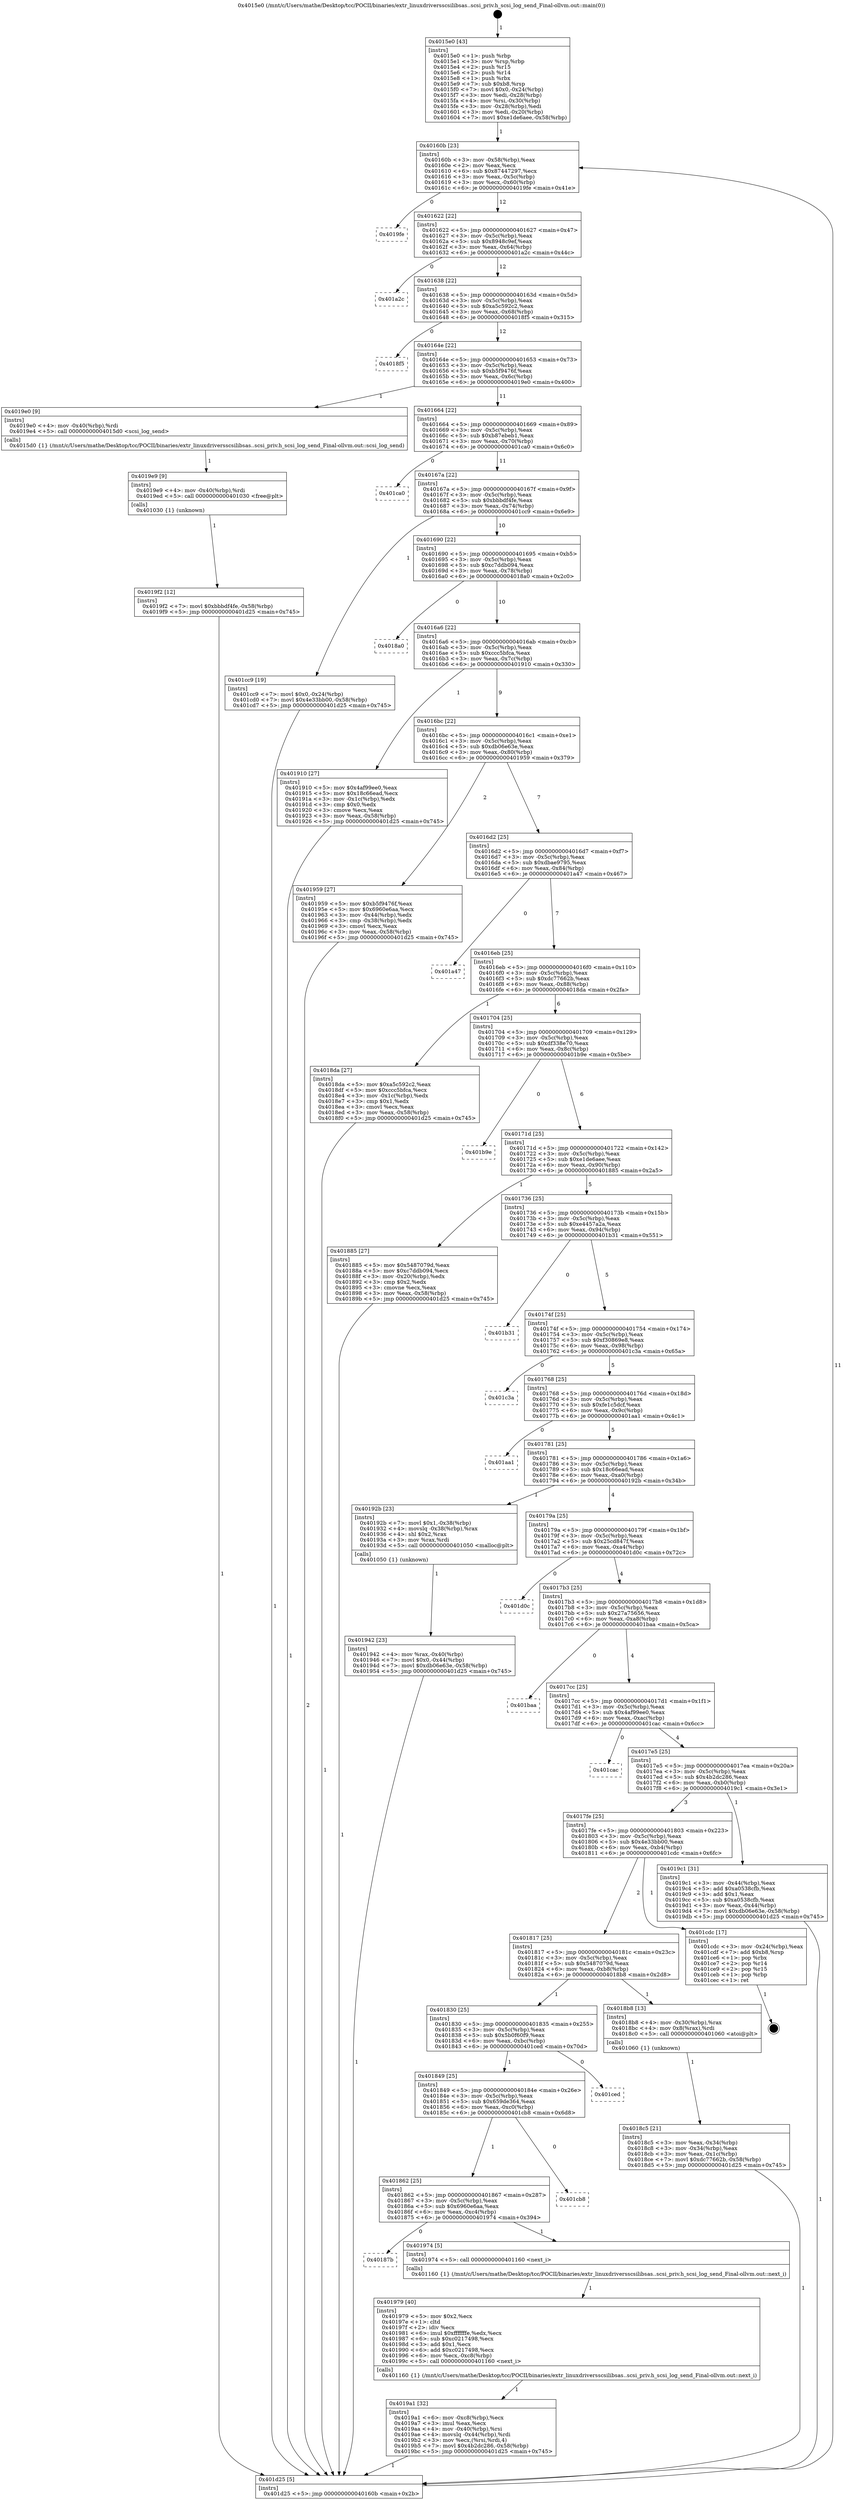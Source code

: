 digraph "0x4015e0" {
  label = "0x4015e0 (/mnt/c/Users/mathe/Desktop/tcc/POCII/binaries/extr_linuxdriversscsilibsas..scsi_priv.h_scsi_log_send_Final-ollvm.out::main(0))"
  labelloc = "t"
  node[shape=record]

  Entry [label="",width=0.3,height=0.3,shape=circle,fillcolor=black,style=filled]
  "0x40160b" [label="{
     0x40160b [23]\l
     | [instrs]\l
     &nbsp;&nbsp;0x40160b \<+3\>: mov -0x58(%rbp),%eax\l
     &nbsp;&nbsp;0x40160e \<+2\>: mov %eax,%ecx\l
     &nbsp;&nbsp;0x401610 \<+6\>: sub $0x87447297,%ecx\l
     &nbsp;&nbsp;0x401616 \<+3\>: mov %eax,-0x5c(%rbp)\l
     &nbsp;&nbsp;0x401619 \<+3\>: mov %ecx,-0x60(%rbp)\l
     &nbsp;&nbsp;0x40161c \<+6\>: je 00000000004019fe \<main+0x41e\>\l
  }"]
  "0x4019fe" [label="{
     0x4019fe\l
  }", style=dashed]
  "0x401622" [label="{
     0x401622 [22]\l
     | [instrs]\l
     &nbsp;&nbsp;0x401622 \<+5\>: jmp 0000000000401627 \<main+0x47\>\l
     &nbsp;&nbsp;0x401627 \<+3\>: mov -0x5c(%rbp),%eax\l
     &nbsp;&nbsp;0x40162a \<+5\>: sub $0x8948c9ef,%eax\l
     &nbsp;&nbsp;0x40162f \<+3\>: mov %eax,-0x64(%rbp)\l
     &nbsp;&nbsp;0x401632 \<+6\>: je 0000000000401a2c \<main+0x44c\>\l
  }"]
  Exit [label="",width=0.3,height=0.3,shape=circle,fillcolor=black,style=filled,peripheries=2]
  "0x401a2c" [label="{
     0x401a2c\l
  }", style=dashed]
  "0x401638" [label="{
     0x401638 [22]\l
     | [instrs]\l
     &nbsp;&nbsp;0x401638 \<+5\>: jmp 000000000040163d \<main+0x5d\>\l
     &nbsp;&nbsp;0x40163d \<+3\>: mov -0x5c(%rbp),%eax\l
     &nbsp;&nbsp;0x401640 \<+5\>: sub $0xa5c592c2,%eax\l
     &nbsp;&nbsp;0x401645 \<+3\>: mov %eax,-0x68(%rbp)\l
     &nbsp;&nbsp;0x401648 \<+6\>: je 00000000004018f5 \<main+0x315\>\l
  }"]
  "0x4019f2" [label="{
     0x4019f2 [12]\l
     | [instrs]\l
     &nbsp;&nbsp;0x4019f2 \<+7\>: movl $0xbbbdf4fe,-0x58(%rbp)\l
     &nbsp;&nbsp;0x4019f9 \<+5\>: jmp 0000000000401d25 \<main+0x745\>\l
  }"]
  "0x4018f5" [label="{
     0x4018f5\l
  }", style=dashed]
  "0x40164e" [label="{
     0x40164e [22]\l
     | [instrs]\l
     &nbsp;&nbsp;0x40164e \<+5\>: jmp 0000000000401653 \<main+0x73\>\l
     &nbsp;&nbsp;0x401653 \<+3\>: mov -0x5c(%rbp),%eax\l
     &nbsp;&nbsp;0x401656 \<+5\>: sub $0xb5f9476f,%eax\l
     &nbsp;&nbsp;0x40165b \<+3\>: mov %eax,-0x6c(%rbp)\l
     &nbsp;&nbsp;0x40165e \<+6\>: je 00000000004019e0 \<main+0x400\>\l
  }"]
  "0x4019e9" [label="{
     0x4019e9 [9]\l
     | [instrs]\l
     &nbsp;&nbsp;0x4019e9 \<+4\>: mov -0x40(%rbp),%rdi\l
     &nbsp;&nbsp;0x4019ed \<+5\>: call 0000000000401030 \<free@plt\>\l
     | [calls]\l
     &nbsp;&nbsp;0x401030 \{1\} (unknown)\l
  }"]
  "0x4019e0" [label="{
     0x4019e0 [9]\l
     | [instrs]\l
     &nbsp;&nbsp;0x4019e0 \<+4\>: mov -0x40(%rbp),%rdi\l
     &nbsp;&nbsp;0x4019e4 \<+5\>: call 00000000004015d0 \<scsi_log_send\>\l
     | [calls]\l
     &nbsp;&nbsp;0x4015d0 \{1\} (/mnt/c/Users/mathe/Desktop/tcc/POCII/binaries/extr_linuxdriversscsilibsas..scsi_priv.h_scsi_log_send_Final-ollvm.out::scsi_log_send)\l
  }"]
  "0x401664" [label="{
     0x401664 [22]\l
     | [instrs]\l
     &nbsp;&nbsp;0x401664 \<+5\>: jmp 0000000000401669 \<main+0x89\>\l
     &nbsp;&nbsp;0x401669 \<+3\>: mov -0x5c(%rbp),%eax\l
     &nbsp;&nbsp;0x40166c \<+5\>: sub $0xb87ebeb1,%eax\l
     &nbsp;&nbsp;0x401671 \<+3\>: mov %eax,-0x70(%rbp)\l
     &nbsp;&nbsp;0x401674 \<+6\>: je 0000000000401ca0 \<main+0x6c0\>\l
  }"]
  "0x4019a1" [label="{
     0x4019a1 [32]\l
     | [instrs]\l
     &nbsp;&nbsp;0x4019a1 \<+6\>: mov -0xc8(%rbp),%ecx\l
     &nbsp;&nbsp;0x4019a7 \<+3\>: imul %eax,%ecx\l
     &nbsp;&nbsp;0x4019aa \<+4\>: mov -0x40(%rbp),%rsi\l
     &nbsp;&nbsp;0x4019ae \<+4\>: movslq -0x44(%rbp),%rdi\l
     &nbsp;&nbsp;0x4019b2 \<+3\>: mov %ecx,(%rsi,%rdi,4)\l
     &nbsp;&nbsp;0x4019b5 \<+7\>: movl $0x4b2dc286,-0x58(%rbp)\l
     &nbsp;&nbsp;0x4019bc \<+5\>: jmp 0000000000401d25 \<main+0x745\>\l
  }"]
  "0x401ca0" [label="{
     0x401ca0\l
  }", style=dashed]
  "0x40167a" [label="{
     0x40167a [22]\l
     | [instrs]\l
     &nbsp;&nbsp;0x40167a \<+5\>: jmp 000000000040167f \<main+0x9f\>\l
     &nbsp;&nbsp;0x40167f \<+3\>: mov -0x5c(%rbp),%eax\l
     &nbsp;&nbsp;0x401682 \<+5\>: sub $0xbbbdf4fe,%eax\l
     &nbsp;&nbsp;0x401687 \<+3\>: mov %eax,-0x74(%rbp)\l
     &nbsp;&nbsp;0x40168a \<+6\>: je 0000000000401cc9 \<main+0x6e9\>\l
  }"]
  "0x401979" [label="{
     0x401979 [40]\l
     | [instrs]\l
     &nbsp;&nbsp;0x401979 \<+5\>: mov $0x2,%ecx\l
     &nbsp;&nbsp;0x40197e \<+1\>: cltd\l
     &nbsp;&nbsp;0x40197f \<+2\>: idiv %ecx\l
     &nbsp;&nbsp;0x401981 \<+6\>: imul $0xfffffffe,%edx,%ecx\l
     &nbsp;&nbsp;0x401987 \<+6\>: sub $0xc0217498,%ecx\l
     &nbsp;&nbsp;0x40198d \<+3\>: add $0x1,%ecx\l
     &nbsp;&nbsp;0x401990 \<+6\>: add $0xc0217498,%ecx\l
     &nbsp;&nbsp;0x401996 \<+6\>: mov %ecx,-0xc8(%rbp)\l
     &nbsp;&nbsp;0x40199c \<+5\>: call 0000000000401160 \<next_i\>\l
     | [calls]\l
     &nbsp;&nbsp;0x401160 \{1\} (/mnt/c/Users/mathe/Desktop/tcc/POCII/binaries/extr_linuxdriversscsilibsas..scsi_priv.h_scsi_log_send_Final-ollvm.out::next_i)\l
  }"]
  "0x401cc9" [label="{
     0x401cc9 [19]\l
     | [instrs]\l
     &nbsp;&nbsp;0x401cc9 \<+7\>: movl $0x0,-0x24(%rbp)\l
     &nbsp;&nbsp;0x401cd0 \<+7\>: movl $0x4e33bb00,-0x58(%rbp)\l
     &nbsp;&nbsp;0x401cd7 \<+5\>: jmp 0000000000401d25 \<main+0x745\>\l
  }"]
  "0x401690" [label="{
     0x401690 [22]\l
     | [instrs]\l
     &nbsp;&nbsp;0x401690 \<+5\>: jmp 0000000000401695 \<main+0xb5\>\l
     &nbsp;&nbsp;0x401695 \<+3\>: mov -0x5c(%rbp),%eax\l
     &nbsp;&nbsp;0x401698 \<+5\>: sub $0xc7ddb094,%eax\l
     &nbsp;&nbsp;0x40169d \<+3\>: mov %eax,-0x78(%rbp)\l
     &nbsp;&nbsp;0x4016a0 \<+6\>: je 00000000004018a0 \<main+0x2c0\>\l
  }"]
  "0x40187b" [label="{
     0x40187b\l
  }", style=dashed]
  "0x4018a0" [label="{
     0x4018a0\l
  }", style=dashed]
  "0x4016a6" [label="{
     0x4016a6 [22]\l
     | [instrs]\l
     &nbsp;&nbsp;0x4016a6 \<+5\>: jmp 00000000004016ab \<main+0xcb\>\l
     &nbsp;&nbsp;0x4016ab \<+3\>: mov -0x5c(%rbp),%eax\l
     &nbsp;&nbsp;0x4016ae \<+5\>: sub $0xccc5bfca,%eax\l
     &nbsp;&nbsp;0x4016b3 \<+3\>: mov %eax,-0x7c(%rbp)\l
     &nbsp;&nbsp;0x4016b6 \<+6\>: je 0000000000401910 \<main+0x330\>\l
  }"]
  "0x401974" [label="{
     0x401974 [5]\l
     | [instrs]\l
     &nbsp;&nbsp;0x401974 \<+5\>: call 0000000000401160 \<next_i\>\l
     | [calls]\l
     &nbsp;&nbsp;0x401160 \{1\} (/mnt/c/Users/mathe/Desktop/tcc/POCII/binaries/extr_linuxdriversscsilibsas..scsi_priv.h_scsi_log_send_Final-ollvm.out::next_i)\l
  }"]
  "0x401910" [label="{
     0x401910 [27]\l
     | [instrs]\l
     &nbsp;&nbsp;0x401910 \<+5\>: mov $0x4af99ee0,%eax\l
     &nbsp;&nbsp;0x401915 \<+5\>: mov $0x18c66ead,%ecx\l
     &nbsp;&nbsp;0x40191a \<+3\>: mov -0x1c(%rbp),%edx\l
     &nbsp;&nbsp;0x40191d \<+3\>: cmp $0x0,%edx\l
     &nbsp;&nbsp;0x401920 \<+3\>: cmove %ecx,%eax\l
     &nbsp;&nbsp;0x401923 \<+3\>: mov %eax,-0x58(%rbp)\l
     &nbsp;&nbsp;0x401926 \<+5\>: jmp 0000000000401d25 \<main+0x745\>\l
  }"]
  "0x4016bc" [label="{
     0x4016bc [22]\l
     | [instrs]\l
     &nbsp;&nbsp;0x4016bc \<+5\>: jmp 00000000004016c1 \<main+0xe1\>\l
     &nbsp;&nbsp;0x4016c1 \<+3\>: mov -0x5c(%rbp),%eax\l
     &nbsp;&nbsp;0x4016c4 \<+5\>: sub $0xdb06e63e,%eax\l
     &nbsp;&nbsp;0x4016c9 \<+3\>: mov %eax,-0x80(%rbp)\l
     &nbsp;&nbsp;0x4016cc \<+6\>: je 0000000000401959 \<main+0x379\>\l
  }"]
  "0x401862" [label="{
     0x401862 [25]\l
     | [instrs]\l
     &nbsp;&nbsp;0x401862 \<+5\>: jmp 0000000000401867 \<main+0x287\>\l
     &nbsp;&nbsp;0x401867 \<+3\>: mov -0x5c(%rbp),%eax\l
     &nbsp;&nbsp;0x40186a \<+5\>: sub $0x6960e6aa,%eax\l
     &nbsp;&nbsp;0x40186f \<+6\>: mov %eax,-0xc4(%rbp)\l
     &nbsp;&nbsp;0x401875 \<+6\>: je 0000000000401974 \<main+0x394\>\l
  }"]
  "0x401959" [label="{
     0x401959 [27]\l
     | [instrs]\l
     &nbsp;&nbsp;0x401959 \<+5\>: mov $0xb5f9476f,%eax\l
     &nbsp;&nbsp;0x40195e \<+5\>: mov $0x6960e6aa,%ecx\l
     &nbsp;&nbsp;0x401963 \<+3\>: mov -0x44(%rbp),%edx\l
     &nbsp;&nbsp;0x401966 \<+3\>: cmp -0x38(%rbp),%edx\l
     &nbsp;&nbsp;0x401969 \<+3\>: cmovl %ecx,%eax\l
     &nbsp;&nbsp;0x40196c \<+3\>: mov %eax,-0x58(%rbp)\l
     &nbsp;&nbsp;0x40196f \<+5\>: jmp 0000000000401d25 \<main+0x745\>\l
  }"]
  "0x4016d2" [label="{
     0x4016d2 [25]\l
     | [instrs]\l
     &nbsp;&nbsp;0x4016d2 \<+5\>: jmp 00000000004016d7 \<main+0xf7\>\l
     &nbsp;&nbsp;0x4016d7 \<+3\>: mov -0x5c(%rbp),%eax\l
     &nbsp;&nbsp;0x4016da \<+5\>: sub $0xdbae9795,%eax\l
     &nbsp;&nbsp;0x4016df \<+6\>: mov %eax,-0x84(%rbp)\l
     &nbsp;&nbsp;0x4016e5 \<+6\>: je 0000000000401a47 \<main+0x467\>\l
  }"]
  "0x401cb8" [label="{
     0x401cb8\l
  }", style=dashed]
  "0x401a47" [label="{
     0x401a47\l
  }", style=dashed]
  "0x4016eb" [label="{
     0x4016eb [25]\l
     | [instrs]\l
     &nbsp;&nbsp;0x4016eb \<+5\>: jmp 00000000004016f0 \<main+0x110\>\l
     &nbsp;&nbsp;0x4016f0 \<+3\>: mov -0x5c(%rbp),%eax\l
     &nbsp;&nbsp;0x4016f3 \<+5\>: sub $0xdc77662b,%eax\l
     &nbsp;&nbsp;0x4016f8 \<+6\>: mov %eax,-0x88(%rbp)\l
     &nbsp;&nbsp;0x4016fe \<+6\>: je 00000000004018da \<main+0x2fa\>\l
  }"]
  "0x401849" [label="{
     0x401849 [25]\l
     | [instrs]\l
     &nbsp;&nbsp;0x401849 \<+5\>: jmp 000000000040184e \<main+0x26e\>\l
     &nbsp;&nbsp;0x40184e \<+3\>: mov -0x5c(%rbp),%eax\l
     &nbsp;&nbsp;0x401851 \<+5\>: sub $0x659de364,%eax\l
     &nbsp;&nbsp;0x401856 \<+6\>: mov %eax,-0xc0(%rbp)\l
     &nbsp;&nbsp;0x40185c \<+6\>: je 0000000000401cb8 \<main+0x6d8\>\l
  }"]
  "0x4018da" [label="{
     0x4018da [27]\l
     | [instrs]\l
     &nbsp;&nbsp;0x4018da \<+5\>: mov $0xa5c592c2,%eax\l
     &nbsp;&nbsp;0x4018df \<+5\>: mov $0xccc5bfca,%ecx\l
     &nbsp;&nbsp;0x4018e4 \<+3\>: mov -0x1c(%rbp),%edx\l
     &nbsp;&nbsp;0x4018e7 \<+3\>: cmp $0x1,%edx\l
     &nbsp;&nbsp;0x4018ea \<+3\>: cmovl %ecx,%eax\l
     &nbsp;&nbsp;0x4018ed \<+3\>: mov %eax,-0x58(%rbp)\l
     &nbsp;&nbsp;0x4018f0 \<+5\>: jmp 0000000000401d25 \<main+0x745\>\l
  }"]
  "0x401704" [label="{
     0x401704 [25]\l
     | [instrs]\l
     &nbsp;&nbsp;0x401704 \<+5\>: jmp 0000000000401709 \<main+0x129\>\l
     &nbsp;&nbsp;0x401709 \<+3\>: mov -0x5c(%rbp),%eax\l
     &nbsp;&nbsp;0x40170c \<+5\>: sub $0xdf338e70,%eax\l
     &nbsp;&nbsp;0x401711 \<+6\>: mov %eax,-0x8c(%rbp)\l
     &nbsp;&nbsp;0x401717 \<+6\>: je 0000000000401b9e \<main+0x5be\>\l
  }"]
  "0x401ced" [label="{
     0x401ced\l
  }", style=dashed]
  "0x401b9e" [label="{
     0x401b9e\l
  }", style=dashed]
  "0x40171d" [label="{
     0x40171d [25]\l
     | [instrs]\l
     &nbsp;&nbsp;0x40171d \<+5\>: jmp 0000000000401722 \<main+0x142\>\l
     &nbsp;&nbsp;0x401722 \<+3\>: mov -0x5c(%rbp),%eax\l
     &nbsp;&nbsp;0x401725 \<+5\>: sub $0xe1de6aee,%eax\l
     &nbsp;&nbsp;0x40172a \<+6\>: mov %eax,-0x90(%rbp)\l
     &nbsp;&nbsp;0x401730 \<+6\>: je 0000000000401885 \<main+0x2a5\>\l
  }"]
  "0x401942" [label="{
     0x401942 [23]\l
     | [instrs]\l
     &nbsp;&nbsp;0x401942 \<+4\>: mov %rax,-0x40(%rbp)\l
     &nbsp;&nbsp;0x401946 \<+7\>: movl $0x0,-0x44(%rbp)\l
     &nbsp;&nbsp;0x40194d \<+7\>: movl $0xdb06e63e,-0x58(%rbp)\l
     &nbsp;&nbsp;0x401954 \<+5\>: jmp 0000000000401d25 \<main+0x745\>\l
  }"]
  "0x401885" [label="{
     0x401885 [27]\l
     | [instrs]\l
     &nbsp;&nbsp;0x401885 \<+5\>: mov $0x5487079d,%eax\l
     &nbsp;&nbsp;0x40188a \<+5\>: mov $0xc7ddb094,%ecx\l
     &nbsp;&nbsp;0x40188f \<+3\>: mov -0x20(%rbp),%edx\l
     &nbsp;&nbsp;0x401892 \<+3\>: cmp $0x2,%edx\l
     &nbsp;&nbsp;0x401895 \<+3\>: cmovne %ecx,%eax\l
     &nbsp;&nbsp;0x401898 \<+3\>: mov %eax,-0x58(%rbp)\l
     &nbsp;&nbsp;0x40189b \<+5\>: jmp 0000000000401d25 \<main+0x745\>\l
  }"]
  "0x401736" [label="{
     0x401736 [25]\l
     | [instrs]\l
     &nbsp;&nbsp;0x401736 \<+5\>: jmp 000000000040173b \<main+0x15b\>\l
     &nbsp;&nbsp;0x40173b \<+3\>: mov -0x5c(%rbp),%eax\l
     &nbsp;&nbsp;0x40173e \<+5\>: sub $0xe4457a2a,%eax\l
     &nbsp;&nbsp;0x401743 \<+6\>: mov %eax,-0x94(%rbp)\l
     &nbsp;&nbsp;0x401749 \<+6\>: je 0000000000401b31 \<main+0x551\>\l
  }"]
  "0x401d25" [label="{
     0x401d25 [5]\l
     | [instrs]\l
     &nbsp;&nbsp;0x401d25 \<+5\>: jmp 000000000040160b \<main+0x2b\>\l
  }"]
  "0x4015e0" [label="{
     0x4015e0 [43]\l
     | [instrs]\l
     &nbsp;&nbsp;0x4015e0 \<+1\>: push %rbp\l
     &nbsp;&nbsp;0x4015e1 \<+3\>: mov %rsp,%rbp\l
     &nbsp;&nbsp;0x4015e4 \<+2\>: push %r15\l
     &nbsp;&nbsp;0x4015e6 \<+2\>: push %r14\l
     &nbsp;&nbsp;0x4015e8 \<+1\>: push %rbx\l
     &nbsp;&nbsp;0x4015e9 \<+7\>: sub $0xb8,%rsp\l
     &nbsp;&nbsp;0x4015f0 \<+7\>: movl $0x0,-0x24(%rbp)\l
     &nbsp;&nbsp;0x4015f7 \<+3\>: mov %edi,-0x28(%rbp)\l
     &nbsp;&nbsp;0x4015fa \<+4\>: mov %rsi,-0x30(%rbp)\l
     &nbsp;&nbsp;0x4015fe \<+3\>: mov -0x28(%rbp),%edi\l
     &nbsp;&nbsp;0x401601 \<+3\>: mov %edi,-0x20(%rbp)\l
     &nbsp;&nbsp;0x401604 \<+7\>: movl $0xe1de6aee,-0x58(%rbp)\l
  }"]
  "0x4018c5" [label="{
     0x4018c5 [21]\l
     | [instrs]\l
     &nbsp;&nbsp;0x4018c5 \<+3\>: mov %eax,-0x34(%rbp)\l
     &nbsp;&nbsp;0x4018c8 \<+3\>: mov -0x34(%rbp),%eax\l
     &nbsp;&nbsp;0x4018cb \<+3\>: mov %eax,-0x1c(%rbp)\l
     &nbsp;&nbsp;0x4018ce \<+7\>: movl $0xdc77662b,-0x58(%rbp)\l
     &nbsp;&nbsp;0x4018d5 \<+5\>: jmp 0000000000401d25 \<main+0x745\>\l
  }"]
  "0x401b31" [label="{
     0x401b31\l
  }", style=dashed]
  "0x40174f" [label="{
     0x40174f [25]\l
     | [instrs]\l
     &nbsp;&nbsp;0x40174f \<+5\>: jmp 0000000000401754 \<main+0x174\>\l
     &nbsp;&nbsp;0x401754 \<+3\>: mov -0x5c(%rbp),%eax\l
     &nbsp;&nbsp;0x401757 \<+5\>: sub $0xf30869e8,%eax\l
     &nbsp;&nbsp;0x40175c \<+6\>: mov %eax,-0x98(%rbp)\l
     &nbsp;&nbsp;0x401762 \<+6\>: je 0000000000401c3a \<main+0x65a\>\l
  }"]
  "0x401830" [label="{
     0x401830 [25]\l
     | [instrs]\l
     &nbsp;&nbsp;0x401830 \<+5\>: jmp 0000000000401835 \<main+0x255\>\l
     &nbsp;&nbsp;0x401835 \<+3\>: mov -0x5c(%rbp),%eax\l
     &nbsp;&nbsp;0x401838 \<+5\>: sub $0x5b0f60f9,%eax\l
     &nbsp;&nbsp;0x40183d \<+6\>: mov %eax,-0xbc(%rbp)\l
     &nbsp;&nbsp;0x401843 \<+6\>: je 0000000000401ced \<main+0x70d\>\l
  }"]
  "0x401c3a" [label="{
     0x401c3a\l
  }", style=dashed]
  "0x401768" [label="{
     0x401768 [25]\l
     | [instrs]\l
     &nbsp;&nbsp;0x401768 \<+5\>: jmp 000000000040176d \<main+0x18d\>\l
     &nbsp;&nbsp;0x40176d \<+3\>: mov -0x5c(%rbp),%eax\l
     &nbsp;&nbsp;0x401770 \<+5\>: sub $0xfe1c5dcf,%eax\l
     &nbsp;&nbsp;0x401775 \<+6\>: mov %eax,-0x9c(%rbp)\l
     &nbsp;&nbsp;0x40177b \<+6\>: je 0000000000401aa1 \<main+0x4c1\>\l
  }"]
  "0x4018b8" [label="{
     0x4018b8 [13]\l
     | [instrs]\l
     &nbsp;&nbsp;0x4018b8 \<+4\>: mov -0x30(%rbp),%rax\l
     &nbsp;&nbsp;0x4018bc \<+4\>: mov 0x8(%rax),%rdi\l
     &nbsp;&nbsp;0x4018c0 \<+5\>: call 0000000000401060 \<atoi@plt\>\l
     | [calls]\l
     &nbsp;&nbsp;0x401060 \{1\} (unknown)\l
  }"]
  "0x401aa1" [label="{
     0x401aa1\l
  }", style=dashed]
  "0x401781" [label="{
     0x401781 [25]\l
     | [instrs]\l
     &nbsp;&nbsp;0x401781 \<+5\>: jmp 0000000000401786 \<main+0x1a6\>\l
     &nbsp;&nbsp;0x401786 \<+3\>: mov -0x5c(%rbp),%eax\l
     &nbsp;&nbsp;0x401789 \<+5\>: sub $0x18c66ead,%eax\l
     &nbsp;&nbsp;0x40178e \<+6\>: mov %eax,-0xa0(%rbp)\l
     &nbsp;&nbsp;0x401794 \<+6\>: je 000000000040192b \<main+0x34b\>\l
  }"]
  "0x401817" [label="{
     0x401817 [25]\l
     | [instrs]\l
     &nbsp;&nbsp;0x401817 \<+5\>: jmp 000000000040181c \<main+0x23c\>\l
     &nbsp;&nbsp;0x40181c \<+3\>: mov -0x5c(%rbp),%eax\l
     &nbsp;&nbsp;0x40181f \<+5\>: sub $0x5487079d,%eax\l
     &nbsp;&nbsp;0x401824 \<+6\>: mov %eax,-0xb8(%rbp)\l
     &nbsp;&nbsp;0x40182a \<+6\>: je 00000000004018b8 \<main+0x2d8\>\l
  }"]
  "0x40192b" [label="{
     0x40192b [23]\l
     | [instrs]\l
     &nbsp;&nbsp;0x40192b \<+7\>: movl $0x1,-0x38(%rbp)\l
     &nbsp;&nbsp;0x401932 \<+4\>: movslq -0x38(%rbp),%rax\l
     &nbsp;&nbsp;0x401936 \<+4\>: shl $0x2,%rax\l
     &nbsp;&nbsp;0x40193a \<+3\>: mov %rax,%rdi\l
     &nbsp;&nbsp;0x40193d \<+5\>: call 0000000000401050 \<malloc@plt\>\l
     | [calls]\l
     &nbsp;&nbsp;0x401050 \{1\} (unknown)\l
  }"]
  "0x40179a" [label="{
     0x40179a [25]\l
     | [instrs]\l
     &nbsp;&nbsp;0x40179a \<+5\>: jmp 000000000040179f \<main+0x1bf\>\l
     &nbsp;&nbsp;0x40179f \<+3\>: mov -0x5c(%rbp),%eax\l
     &nbsp;&nbsp;0x4017a2 \<+5\>: sub $0x25cd847f,%eax\l
     &nbsp;&nbsp;0x4017a7 \<+6\>: mov %eax,-0xa4(%rbp)\l
     &nbsp;&nbsp;0x4017ad \<+6\>: je 0000000000401d0c \<main+0x72c\>\l
  }"]
  "0x401cdc" [label="{
     0x401cdc [17]\l
     | [instrs]\l
     &nbsp;&nbsp;0x401cdc \<+3\>: mov -0x24(%rbp),%eax\l
     &nbsp;&nbsp;0x401cdf \<+7\>: add $0xb8,%rsp\l
     &nbsp;&nbsp;0x401ce6 \<+1\>: pop %rbx\l
     &nbsp;&nbsp;0x401ce7 \<+2\>: pop %r14\l
     &nbsp;&nbsp;0x401ce9 \<+2\>: pop %r15\l
     &nbsp;&nbsp;0x401ceb \<+1\>: pop %rbp\l
     &nbsp;&nbsp;0x401cec \<+1\>: ret\l
  }"]
  "0x401d0c" [label="{
     0x401d0c\l
  }", style=dashed]
  "0x4017b3" [label="{
     0x4017b3 [25]\l
     | [instrs]\l
     &nbsp;&nbsp;0x4017b3 \<+5\>: jmp 00000000004017b8 \<main+0x1d8\>\l
     &nbsp;&nbsp;0x4017b8 \<+3\>: mov -0x5c(%rbp),%eax\l
     &nbsp;&nbsp;0x4017bb \<+5\>: sub $0x27a75656,%eax\l
     &nbsp;&nbsp;0x4017c0 \<+6\>: mov %eax,-0xa8(%rbp)\l
     &nbsp;&nbsp;0x4017c6 \<+6\>: je 0000000000401baa \<main+0x5ca\>\l
  }"]
  "0x4017fe" [label="{
     0x4017fe [25]\l
     | [instrs]\l
     &nbsp;&nbsp;0x4017fe \<+5\>: jmp 0000000000401803 \<main+0x223\>\l
     &nbsp;&nbsp;0x401803 \<+3\>: mov -0x5c(%rbp),%eax\l
     &nbsp;&nbsp;0x401806 \<+5\>: sub $0x4e33bb00,%eax\l
     &nbsp;&nbsp;0x40180b \<+6\>: mov %eax,-0xb4(%rbp)\l
     &nbsp;&nbsp;0x401811 \<+6\>: je 0000000000401cdc \<main+0x6fc\>\l
  }"]
  "0x401baa" [label="{
     0x401baa\l
  }", style=dashed]
  "0x4017cc" [label="{
     0x4017cc [25]\l
     | [instrs]\l
     &nbsp;&nbsp;0x4017cc \<+5\>: jmp 00000000004017d1 \<main+0x1f1\>\l
     &nbsp;&nbsp;0x4017d1 \<+3\>: mov -0x5c(%rbp),%eax\l
     &nbsp;&nbsp;0x4017d4 \<+5\>: sub $0x4af99ee0,%eax\l
     &nbsp;&nbsp;0x4017d9 \<+6\>: mov %eax,-0xac(%rbp)\l
     &nbsp;&nbsp;0x4017df \<+6\>: je 0000000000401cac \<main+0x6cc\>\l
  }"]
  "0x4019c1" [label="{
     0x4019c1 [31]\l
     | [instrs]\l
     &nbsp;&nbsp;0x4019c1 \<+3\>: mov -0x44(%rbp),%eax\l
     &nbsp;&nbsp;0x4019c4 \<+5\>: add $0xa0538cfb,%eax\l
     &nbsp;&nbsp;0x4019c9 \<+3\>: add $0x1,%eax\l
     &nbsp;&nbsp;0x4019cc \<+5\>: sub $0xa0538cfb,%eax\l
     &nbsp;&nbsp;0x4019d1 \<+3\>: mov %eax,-0x44(%rbp)\l
     &nbsp;&nbsp;0x4019d4 \<+7\>: movl $0xdb06e63e,-0x58(%rbp)\l
     &nbsp;&nbsp;0x4019db \<+5\>: jmp 0000000000401d25 \<main+0x745\>\l
  }"]
  "0x401cac" [label="{
     0x401cac\l
  }", style=dashed]
  "0x4017e5" [label="{
     0x4017e5 [25]\l
     | [instrs]\l
     &nbsp;&nbsp;0x4017e5 \<+5\>: jmp 00000000004017ea \<main+0x20a\>\l
     &nbsp;&nbsp;0x4017ea \<+3\>: mov -0x5c(%rbp),%eax\l
     &nbsp;&nbsp;0x4017ed \<+5\>: sub $0x4b2dc286,%eax\l
     &nbsp;&nbsp;0x4017f2 \<+6\>: mov %eax,-0xb0(%rbp)\l
     &nbsp;&nbsp;0x4017f8 \<+6\>: je 00000000004019c1 \<main+0x3e1\>\l
  }"]
  Entry -> "0x4015e0" [label=" 1"]
  "0x40160b" -> "0x4019fe" [label=" 0"]
  "0x40160b" -> "0x401622" [label=" 12"]
  "0x401cdc" -> Exit [label=" 1"]
  "0x401622" -> "0x401a2c" [label=" 0"]
  "0x401622" -> "0x401638" [label=" 12"]
  "0x401cc9" -> "0x401d25" [label=" 1"]
  "0x401638" -> "0x4018f5" [label=" 0"]
  "0x401638" -> "0x40164e" [label=" 12"]
  "0x4019f2" -> "0x401d25" [label=" 1"]
  "0x40164e" -> "0x4019e0" [label=" 1"]
  "0x40164e" -> "0x401664" [label=" 11"]
  "0x4019e9" -> "0x4019f2" [label=" 1"]
  "0x401664" -> "0x401ca0" [label=" 0"]
  "0x401664" -> "0x40167a" [label=" 11"]
  "0x4019e0" -> "0x4019e9" [label=" 1"]
  "0x40167a" -> "0x401cc9" [label=" 1"]
  "0x40167a" -> "0x401690" [label=" 10"]
  "0x4019c1" -> "0x401d25" [label=" 1"]
  "0x401690" -> "0x4018a0" [label=" 0"]
  "0x401690" -> "0x4016a6" [label=" 10"]
  "0x4019a1" -> "0x401d25" [label=" 1"]
  "0x4016a6" -> "0x401910" [label=" 1"]
  "0x4016a6" -> "0x4016bc" [label=" 9"]
  "0x401979" -> "0x4019a1" [label=" 1"]
  "0x4016bc" -> "0x401959" [label=" 2"]
  "0x4016bc" -> "0x4016d2" [label=" 7"]
  "0x401862" -> "0x40187b" [label=" 0"]
  "0x4016d2" -> "0x401a47" [label=" 0"]
  "0x4016d2" -> "0x4016eb" [label=" 7"]
  "0x401862" -> "0x401974" [label=" 1"]
  "0x4016eb" -> "0x4018da" [label=" 1"]
  "0x4016eb" -> "0x401704" [label=" 6"]
  "0x401849" -> "0x401862" [label=" 1"]
  "0x401704" -> "0x401b9e" [label=" 0"]
  "0x401704" -> "0x40171d" [label=" 6"]
  "0x401849" -> "0x401cb8" [label=" 0"]
  "0x40171d" -> "0x401885" [label=" 1"]
  "0x40171d" -> "0x401736" [label=" 5"]
  "0x401885" -> "0x401d25" [label=" 1"]
  "0x4015e0" -> "0x40160b" [label=" 1"]
  "0x401d25" -> "0x40160b" [label=" 11"]
  "0x401830" -> "0x401849" [label=" 1"]
  "0x401736" -> "0x401b31" [label=" 0"]
  "0x401736" -> "0x40174f" [label=" 5"]
  "0x401830" -> "0x401ced" [label=" 0"]
  "0x40174f" -> "0x401c3a" [label=" 0"]
  "0x40174f" -> "0x401768" [label=" 5"]
  "0x401974" -> "0x401979" [label=" 1"]
  "0x401768" -> "0x401aa1" [label=" 0"]
  "0x401768" -> "0x401781" [label=" 5"]
  "0x401959" -> "0x401d25" [label=" 2"]
  "0x401781" -> "0x40192b" [label=" 1"]
  "0x401781" -> "0x40179a" [label=" 4"]
  "0x40192b" -> "0x401942" [label=" 1"]
  "0x40179a" -> "0x401d0c" [label=" 0"]
  "0x40179a" -> "0x4017b3" [label=" 4"]
  "0x401910" -> "0x401d25" [label=" 1"]
  "0x4017b3" -> "0x401baa" [label=" 0"]
  "0x4017b3" -> "0x4017cc" [label=" 4"]
  "0x4018c5" -> "0x401d25" [label=" 1"]
  "0x4017cc" -> "0x401cac" [label=" 0"]
  "0x4017cc" -> "0x4017e5" [label=" 4"]
  "0x4018b8" -> "0x4018c5" [label=" 1"]
  "0x4017e5" -> "0x4019c1" [label=" 1"]
  "0x4017e5" -> "0x4017fe" [label=" 3"]
  "0x4018da" -> "0x401d25" [label=" 1"]
  "0x4017fe" -> "0x401cdc" [label=" 1"]
  "0x4017fe" -> "0x401817" [label=" 2"]
  "0x401942" -> "0x401d25" [label=" 1"]
  "0x401817" -> "0x4018b8" [label=" 1"]
  "0x401817" -> "0x401830" [label=" 1"]
}
